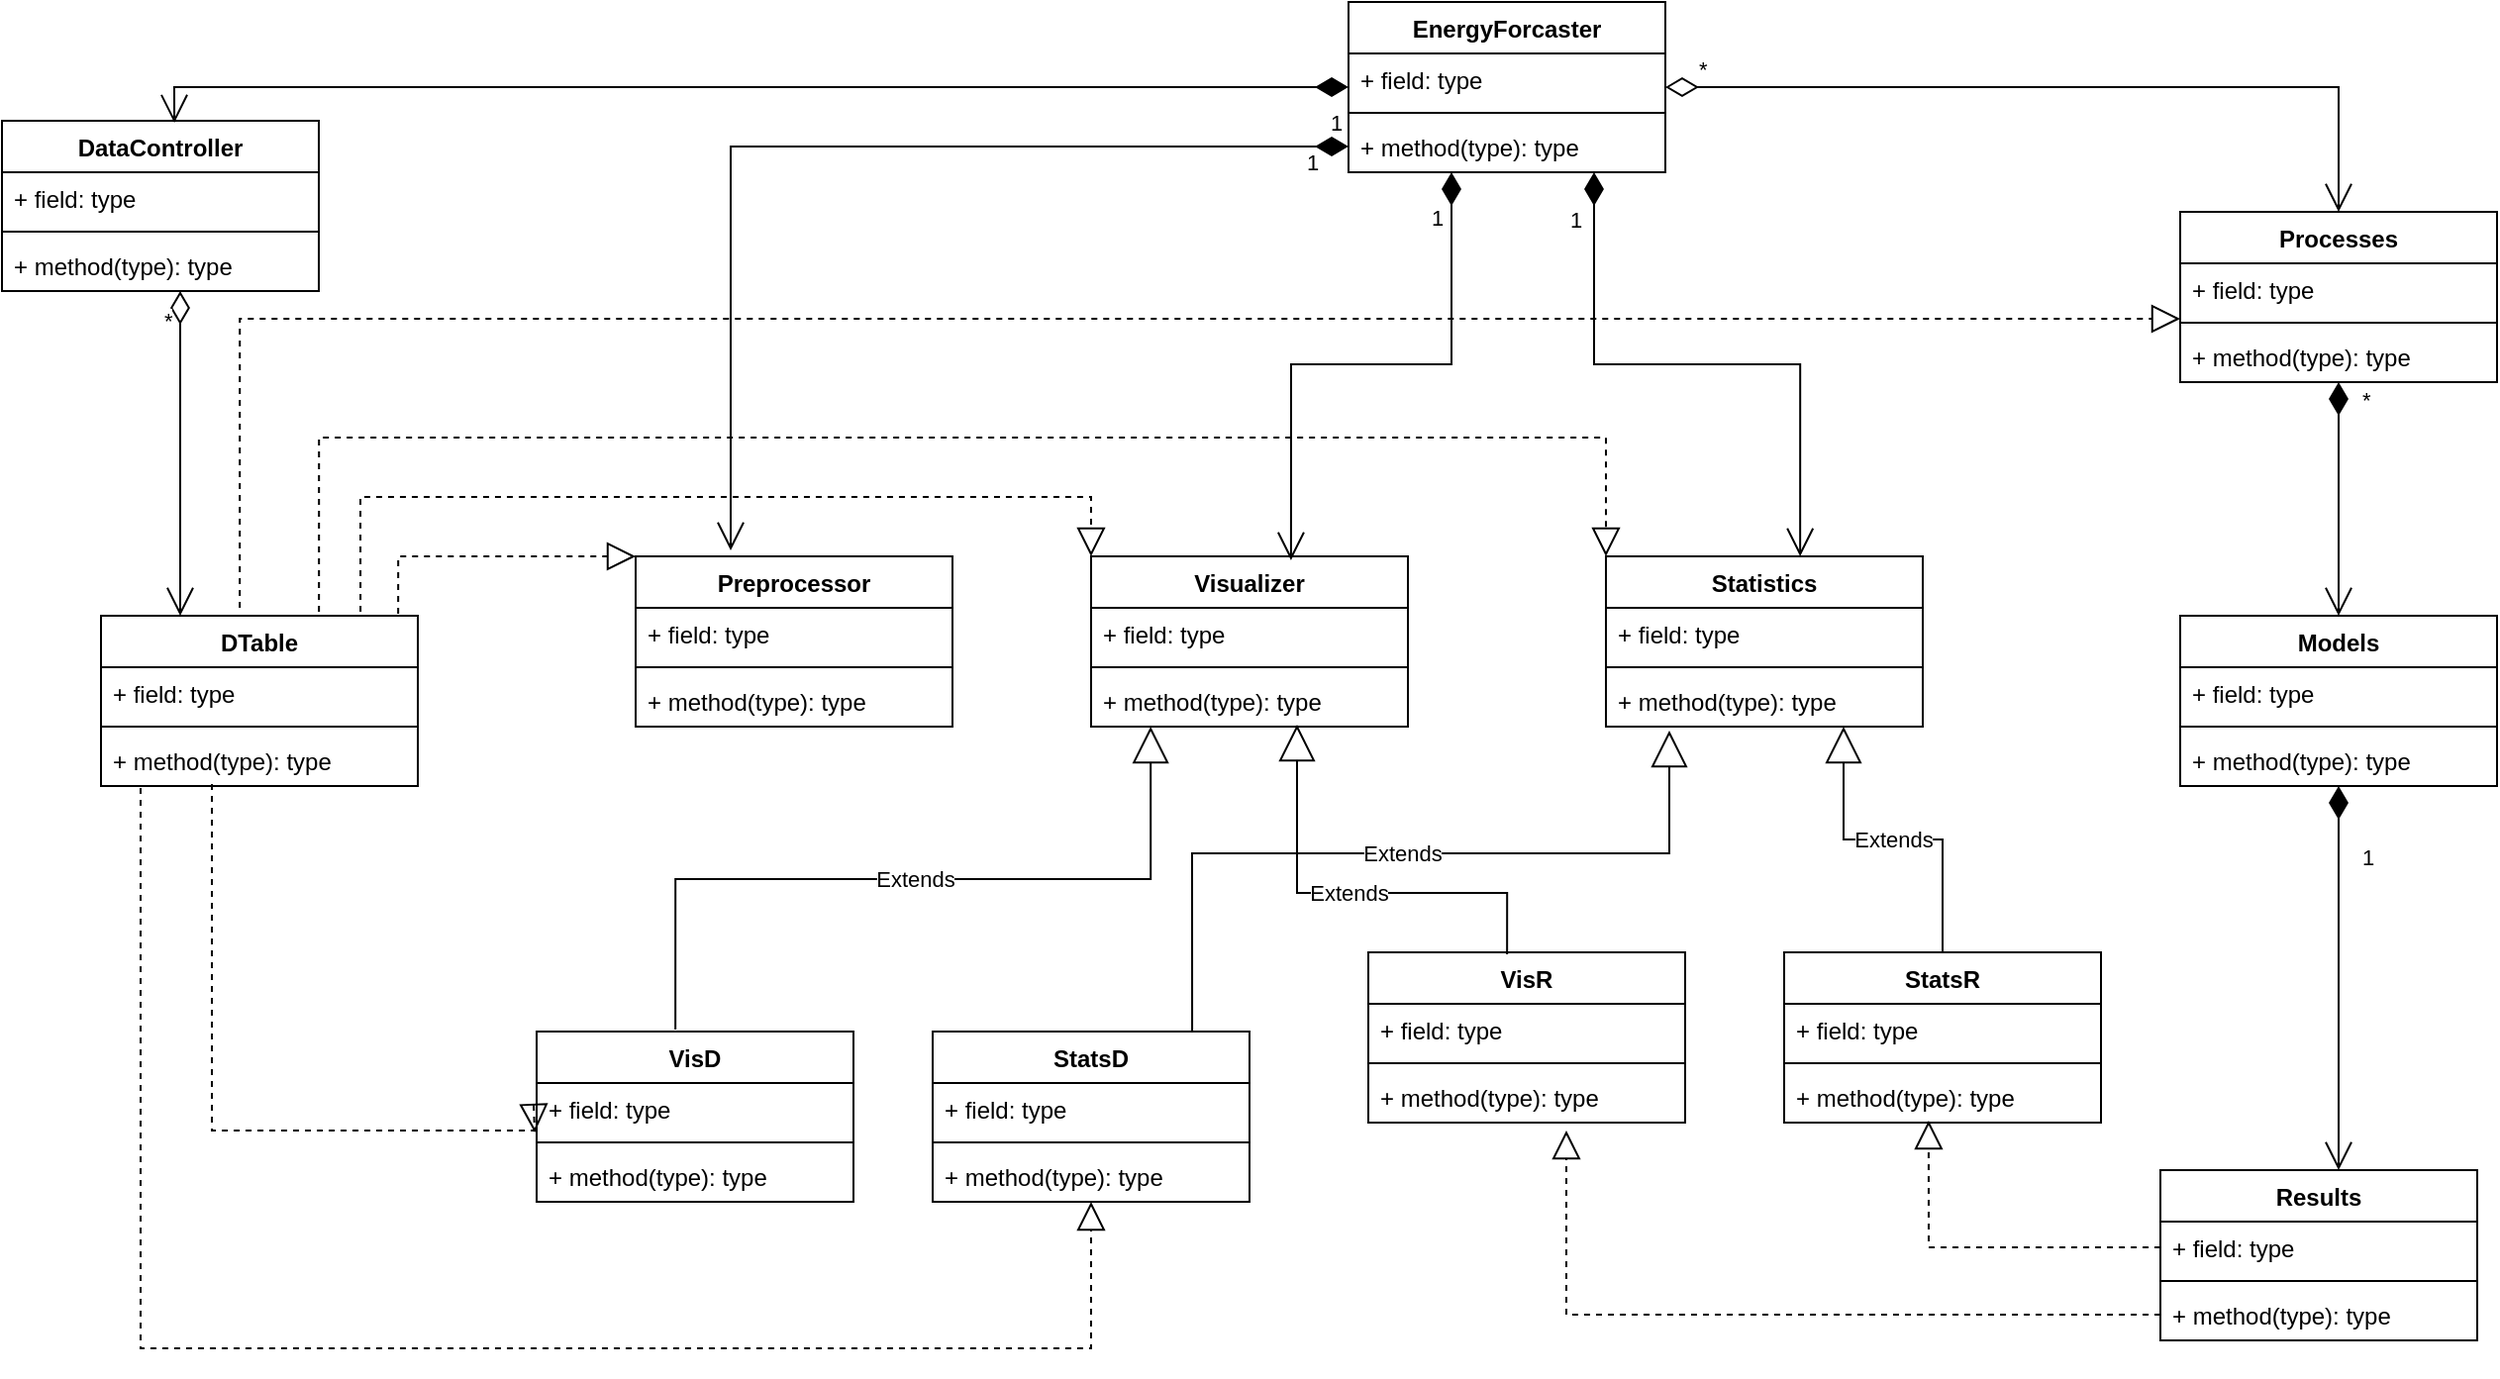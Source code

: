 <mxfile version="22.1.11" type="device">
  <diagram name="Page-1" id="c_1_GIPr5p8lcobKSvgJ">
    <mxGraphModel dx="2924" dy="1067" grid="1" gridSize="10" guides="1" tooltips="1" connect="1" arrows="1" fold="1" page="1" pageScale="1" pageWidth="850" pageHeight="1100" math="0" shadow="0">
      <root>
        <mxCell id="0" />
        <mxCell id="1" parent="0" />
        <mxCell id="y8huF5CCytRGG_Ypmc5D-1" value="EnergyForcaster" style="swimlane;fontStyle=1;align=center;verticalAlign=top;childLayout=stackLayout;horizontal=1;startSize=26;horizontalStack=0;resizeParent=1;resizeParentMax=0;resizeLast=0;collapsible=1;marginBottom=0;whiteSpace=wrap;html=1;" parent="1" vertex="1">
          <mxGeometry x="60" y="20" width="160" height="86" as="geometry" />
        </mxCell>
        <mxCell id="y8huF5CCytRGG_Ypmc5D-2" value="+ field: type" style="text;strokeColor=none;fillColor=none;align=left;verticalAlign=top;spacingLeft=4;spacingRight=4;overflow=hidden;rotatable=0;points=[[0,0.5],[1,0.5]];portConstraint=eastwest;whiteSpace=wrap;html=1;" parent="y8huF5CCytRGG_Ypmc5D-1" vertex="1">
          <mxGeometry y="26" width="160" height="26" as="geometry" />
        </mxCell>
        <mxCell id="y8huF5CCytRGG_Ypmc5D-3" value="" style="line;strokeWidth=1;fillColor=none;align=left;verticalAlign=middle;spacingTop=-1;spacingLeft=3;spacingRight=3;rotatable=0;labelPosition=right;points=[];portConstraint=eastwest;strokeColor=inherit;" parent="y8huF5CCytRGG_Ypmc5D-1" vertex="1">
          <mxGeometry y="52" width="160" height="8" as="geometry" />
        </mxCell>
        <mxCell id="y8huF5CCytRGG_Ypmc5D-4" value="+ method(type): type" style="text;strokeColor=none;fillColor=none;align=left;verticalAlign=top;spacingLeft=4;spacingRight=4;overflow=hidden;rotatable=0;points=[[0,0.5],[1,0.5]];portConstraint=eastwest;whiteSpace=wrap;html=1;" parent="y8huF5CCytRGG_Ypmc5D-1" vertex="1">
          <mxGeometry y="60" width="160" height="26" as="geometry" />
        </mxCell>
        <mxCell id="y8huF5CCytRGG_Ypmc5D-29" value="Preprocessor" style="swimlane;fontStyle=1;align=center;verticalAlign=top;childLayout=stackLayout;horizontal=1;startSize=26;horizontalStack=0;resizeParent=1;resizeParentMax=0;resizeLast=0;collapsible=1;marginBottom=0;whiteSpace=wrap;html=1;" parent="1" vertex="1">
          <mxGeometry x="-300" y="300" width="160" height="86" as="geometry" />
        </mxCell>
        <mxCell id="y8huF5CCytRGG_Ypmc5D-30" value="+ field: type" style="text;strokeColor=none;fillColor=none;align=left;verticalAlign=top;spacingLeft=4;spacingRight=4;overflow=hidden;rotatable=0;points=[[0,0.5],[1,0.5]];portConstraint=eastwest;whiteSpace=wrap;html=1;" parent="y8huF5CCytRGG_Ypmc5D-29" vertex="1">
          <mxGeometry y="26" width="160" height="26" as="geometry" />
        </mxCell>
        <mxCell id="y8huF5CCytRGG_Ypmc5D-31" value="" style="line;strokeWidth=1;fillColor=none;align=left;verticalAlign=middle;spacingTop=-1;spacingLeft=3;spacingRight=3;rotatable=0;labelPosition=right;points=[];portConstraint=eastwest;strokeColor=inherit;" parent="y8huF5CCytRGG_Ypmc5D-29" vertex="1">
          <mxGeometry y="52" width="160" height="8" as="geometry" />
        </mxCell>
        <mxCell id="y8huF5CCytRGG_Ypmc5D-32" value="+ method(type): type" style="text;strokeColor=none;fillColor=none;align=left;verticalAlign=top;spacingLeft=4;spacingRight=4;overflow=hidden;rotatable=0;points=[[0,0.5],[1,0.5]];portConstraint=eastwest;whiteSpace=wrap;html=1;" parent="y8huF5CCytRGG_Ypmc5D-29" vertex="1">
          <mxGeometry y="60" width="160" height="26" as="geometry" />
        </mxCell>
        <mxCell id="y8huF5CCytRGG_Ypmc5D-33" value="Models" style="swimlane;fontStyle=1;align=center;verticalAlign=top;childLayout=stackLayout;horizontal=1;startSize=26;horizontalStack=0;resizeParent=1;resizeParentMax=0;resizeLast=0;collapsible=1;marginBottom=0;whiteSpace=wrap;html=1;" parent="1" vertex="1">
          <mxGeometry x="480" y="330" width="160" height="86" as="geometry" />
        </mxCell>
        <mxCell id="y8huF5CCytRGG_Ypmc5D-34" value="+ field: type" style="text;strokeColor=none;fillColor=none;align=left;verticalAlign=top;spacingLeft=4;spacingRight=4;overflow=hidden;rotatable=0;points=[[0,0.5],[1,0.5]];portConstraint=eastwest;whiteSpace=wrap;html=1;" parent="y8huF5CCytRGG_Ypmc5D-33" vertex="1">
          <mxGeometry y="26" width="160" height="26" as="geometry" />
        </mxCell>
        <mxCell id="y8huF5CCytRGG_Ypmc5D-35" value="" style="line;strokeWidth=1;fillColor=none;align=left;verticalAlign=middle;spacingTop=-1;spacingLeft=3;spacingRight=3;rotatable=0;labelPosition=right;points=[];portConstraint=eastwest;strokeColor=inherit;" parent="y8huF5CCytRGG_Ypmc5D-33" vertex="1">
          <mxGeometry y="52" width="160" height="8" as="geometry" />
        </mxCell>
        <mxCell id="y8huF5CCytRGG_Ypmc5D-36" value="+ method(type): type" style="text;strokeColor=none;fillColor=none;align=left;verticalAlign=top;spacingLeft=4;spacingRight=4;overflow=hidden;rotatable=0;points=[[0,0.5],[1,0.5]];portConstraint=eastwest;whiteSpace=wrap;html=1;" parent="y8huF5CCytRGG_Ypmc5D-33" vertex="1">
          <mxGeometry y="60" width="160" height="26" as="geometry" />
        </mxCell>
        <mxCell id="y8huF5CCytRGG_Ypmc5D-37" value="Visualizer" style="swimlane;fontStyle=1;align=center;verticalAlign=top;childLayout=stackLayout;horizontal=1;startSize=26;horizontalStack=0;resizeParent=1;resizeParentMax=0;resizeLast=0;collapsible=1;marginBottom=0;whiteSpace=wrap;html=1;" parent="1" vertex="1">
          <mxGeometry x="-70" y="300" width="160" height="86" as="geometry" />
        </mxCell>
        <mxCell id="y8huF5CCytRGG_Ypmc5D-38" value="+ field: type" style="text;strokeColor=none;fillColor=none;align=left;verticalAlign=top;spacingLeft=4;spacingRight=4;overflow=hidden;rotatable=0;points=[[0,0.5],[1,0.5]];portConstraint=eastwest;whiteSpace=wrap;html=1;" parent="y8huF5CCytRGG_Ypmc5D-37" vertex="1">
          <mxGeometry y="26" width="160" height="26" as="geometry" />
        </mxCell>
        <mxCell id="y8huF5CCytRGG_Ypmc5D-39" value="" style="line;strokeWidth=1;fillColor=none;align=left;verticalAlign=middle;spacingTop=-1;spacingLeft=3;spacingRight=3;rotatable=0;labelPosition=right;points=[];portConstraint=eastwest;strokeColor=inherit;" parent="y8huF5CCytRGG_Ypmc5D-37" vertex="1">
          <mxGeometry y="52" width="160" height="8" as="geometry" />
        </mxCell>
        <mxCell id="y8huF5CCytRGG_Ypmc5D-40" value="+ method(type): type" style="text;strokeColor=none;fillColor=none;align=left;verticalAlign=top;spacingLeft=4;spacingRight=4;overflow=hidden;rotatable=0;points=[[0,0.5],[1,0.5]];portConstraint=eastwest;whiteSpace=wrap;html=1;" parent="y8huF5CCytRGG_Ypmc5D-37" vertex="1">
          <mxGeometry y="60" width="160" height="26" as="geometry" />
        </mxCell>
        <mxCell id="y8huF5CCytRGG_Ypmc5D-41" value="Processes" style="swimlane;fontStyle=1;align=center;verticalAlign=top;childLayout=stackLayout;horizontal=1;startSize=26;horizontalStack=0;resizeParent=1;resizeParentMax=0;resizeLast=0;collapsible=1;marginBottom=0;whiteSpace=wrap;html=1;" parent="1" vertex="1">
          <mxGeometry x="480" y="126" width="160" height="86" as="geometry" />
        </mxCell>
        <mxCell id="y8huF5CCytRGG_Ypmc5D-42" value="+ field: type" style="text;strokeColor=none;fillColor=none;align=left;verticalAlign=top;spacingLeft=4;spacingRight=4;overflow=hidden;rotatable=0;points=[[0,0.5],[1,0.5]];portConstraint=eastwest;whiteSpace=wrap;html=1;" parent="y8huF5CCytRGG_Ypmc5D-41" vertex="1">
          <mxGeometry y="26" width="160" height="26" as="geometry" />
        </mxCell>
        <mxCell id="y8huF5CCytRGG_Ypmc5D-43" value="" style="line;strokeWidth=1;fillColor=none;align=left;verticalAlign=middle;spacingTop=-1;spacingLeft=3;spacingRight=3;rotatable=0;labelPosition=right;points=[];portConstraint=eastwest;strokeColor=inherit;" parent="y8huF5CCytRGG_Ypmc5D-41" vertex="1">
          <mxGeometry y="52" width="160" height="8" as="geometry" />
        </mxCell>
        <mxCell id="y8huF5CCytRGG_Ypmc5D-44" value="+ method(type): type" style="text;strokeColor=none;fillColor=none;align=left;verticalAlign=top;spacingLeft=4;spacingRight=4;overflow=hidden;rotatable=0;points=[[0,0.5],[1,0.5]];portConstraint=eastwest;whiteSpace=wrap;html=1;" parent="y8huF5CCytRGG_Ypmc5D-41" vertex="1">
          <mxGeometry y="60" width="160" height="26" as="geometry" />
        </mxCell>
        <mxCell id="y8huF5CCytRGG_Ypmc5D-45" value="DataController" style="swimlane;fontStyle=1;align=center;verticalAlign=top;childLayout=stackLayout;horizontal=1;startSize=26;horizontalStack=0;resizeParent=1;resizeParentMax=0;resizeLast=0;collapsible=1;marginBottom=0;whiteSpace=wrap;html=1;" parent="1" vertex="1">
          <mxGeometry x="-620" y="80" width="160" height="86" as="geometry" />
        </mxCell>
        <mxCell id="y8huF5CCytRGG_Ypmc5D-46" value="+ field: type" style="text;strokeColor=none;fillColor=none;align=left;verticalAlign=top;spacingLeft=4;spacingRight=4;overflow=hidden;rotatable=0;points=[[0,0.5],[1,0.5]];portConstraint=eastwest;whiteSpace=wrap;html=1;" parent="y8huF5CCytRGG_Ypmc5D-45" vertex="1">
          <mxGeometry y="26" width="160" height="26" as="geometry" />
        </mxCell>
        <mxCell id="y8huF5CCytRGG_Ypmc5D-47" value="" style="line;strokeWidth=1;fillColor=none;align=left;verticalAlign=middle;spacingTop=-1;spacingLeft=3;spacingRight=3;rotatable=0;labelPosition=right;points=[];portConstraint=eastwest;strokeColor=inherit;" parent="y8huF5CCytRGG_Ypmc5D-45" vertex="1">
          <mxGeometry y="52" width="160" height="8" as="geometry" />
        </mxCell>
        <mxCell id="y8huF5CCytRGG_Ypmc5D-48" value="+ method(type): type" style="text;strokeColor=none;fillColor=none;align=left;verticalAlign=top;spacingLeft=4;spacingRight=4;overflow=hidden;rotatable=0;points=[[0,0.5],[1,0.5]];portConstraint=eastwest;whiteSpace=wrap;html=1;" parent="y8huF5CCytRGG_Ypmc5D-45" vertex="1">
          <mxGeometry y="60" width="160" height="26" as="geometry" />
        </mxCell>
        <mxCell id="y8huF5CCytRGG_Ypmc5D-49" value="Statistics" style="swimlane;fontStyle=1;align=center;verticalAlign=top;childLayout=stackLayout;horizontal=1;startSize=26;horizontalStack=0;resizeParent=1;resizeParentMax=0;resizeLast=0;collapsible=1;marginBottom=0;whiteSpace=wrap;html=1;" parent="1" vertex="1">
          <mxGeometry x="190" y="300" width="160" height="86" as="geometry" />
        </mxCell>
        <mxCell id="y8huF5CCytRGG_Ypmc5D-50" value="+ field: type" style="text;strokeColor=none;fillColor=none;align=left;verticalAlign=top;spacingLeft=4;spacingRight=4;overflow=hidden;rotatable=0;points=[[0,0.5],[1,0.5]];portConstraint=eastwest;whiteSpace=wrap;html=1;" parent="y8huF5CCytRGG_Ypmc5D-49" vertex="1">
          <mxGeometry y="26" width="160" height="26" as="geometry" />
        </mxCell>
        <mxCell id="y8huF5CCytRGG_Ypmc5D-51" value="" style="line;strokeWidth=1;fillColor=none;align=left;verticalAlign=middle;spacingTop=-1;spacingLeft=3;spacingRight=3;rotatable=0;labelPosition=right;points=[];portConstraint=eastwest;strokeColor=inherit;" parent="y8huF5CCytRGG_Ypmc5D-49" vertex="1">
          <mxGeometry y="52" width="160" height="8" as="geometry" />
        </mxCell>
        <mxCell id="y8huF5CCytRGG_Ypmc5D-52" value="+ method(type): type" style="text;strokeColor=none;fillColor=none;align=left;verticalAlign=top;spacingLeft=4;spacingRight=4;overflow=hidden;rotatable=0;points=[[0,0.5],[1,0.5]];portConstraint=eastwest;whiteSpace=wrap;html=1;" parent="y8huF5CCytRGG_Ypmc5D-49" vertex="1">
          <mxGeometry y="60" width="160" height="26" as="geometry" />
        </mxCell>
        <mxCell id="zQrfv8bIJo7Qn_12knz9-1" value="Results" style="swimlane;fontStyle=1;align=center;verticalAlign=top;childLayout=stackLayout;horizontal=1;startSize=26;horizontalStack=0;resizeParent=1;resizeParentMax=0;resizeLast=0;collapsible=1;marginBottom=0;whiteSpace=wrap;html=1;" parent="1" vertex="1">
          <mxGeometry x="470" y="610" width="160" height="86" as="geometry" />
        </mxCell>
        <mxCell id="zQrfv8bIJo7Qn_12knz9-2" value="+ field: type" style="text;strokeColor=none;fillColor=none;align=left;verticalAlign=top;spacingLeft=4;spacingRight=4;overflow=hidden;rotatable=0;points=[[0,0.5],[1,0.5]];portConstraint=eastwest;whiteSpace=wrap;html=1;" parent="zQrfv8bIJo7Qn_12knz9-1" vertex="1">
          <mxGeometry y="26" width="160" height="26" as="geometry" />
        </mxCell>
        <mxCell id="zQrfv8bIJo7Qn_12knz9-3" value="" style="line;strokeWidth=1;fillColor=none;align=left;verticalAlign=middle;spacingTop=-1;spacingLeft=3;spacingRight=3;rotatable=0;labelPosition=right;points=[];portConstraint=eastwest;strokeColor=inherit;" parent="zQrfv8bIJo7Qn_12knz9-1" vertex="1">
          <mxGeometry y="52" width="160" height="8" as="geometry" />
        </mxCell>
        <mxCell id="zQrfv8bIJo7Qn_12knz9-4" value="+ method(type): type" style="text;strokeColor=none;fillColor=none;align=left;verticalAlign=top;spacingLeft=4;spacingRight=4;overflow=hidden;rotatable=0;points=[[0,0.5],[1,0.5]];portConstraint=eastwest;whiteSpace=wrap;html=1;" parent="zQrfv8bIJo7Qn_12knz9-1" vertex="1">
          <mxGeometry y="60" width="160" height="26" as="geometry" />
        </mxCell>
        <mxCell id="zQrfv8bIJo7Qn_12knz9-5" value="*" style="endArrow=open;html=1;endSize=12;startArrow=diamondThin;startSize=14;startFill=0;edgeStyle=orthogonalEdgeStyle;align=left;verticalAlign=bottom;rounded=0;" parent="1" source="y8huF5CCytRGG_Ypmc5D-1" target="y8huF5CCytRGG_Ypmc5D-41" edge="1">
          <mxGeometry x="-0.929" relative="1" as="geometry">
            <mxPoint x="450" y="170" as="sourcePoint" />
            <mxPoint x="610" y="170" as="targetPoint" />
            <mxPoint as="offset" />
          </mxGeometry>
        </mxCell>
        <mxCell id="zQrfv8bIJo7Qn_12knz9-7" value="1" style="endArrow=open;html=1;endSize=12;startArrow=diamondThin;startSize=14;startFill=1;edgeStyle=orthogonalEdgeStyle;align=left;verticalAlign=bottom;rounded=0;entryX=0.544;entryY=0.012;entryDx=0;entryDy=0;entryPerimeter=0;" parent="1" source="y8huF5CCytRGG_Ypmc5D-1" target="y8huF5CCytRGG_Ypmc5D-45" edge="1">
          <mxGeometry x="-0.963" y="27" relative="1" as="geometry">
            <mxPoint x="10" y="62.5" as="sourcePoint" />
            <mxPoint x="-150" y="62.5" as="targetPoint" />
            <mxPoint as="offset" />
          </mxGeometry>
        </mxCell>
        <mxCell id="zQrfv8bIJo7Qn_12knz9-8" value="1" style="endArrow=open;html=1;endSize=12;startArrow=diamondThin;startSize=14;startFill=1;edgeStyle=orthogonalEdgeStyle;align=left;verticalAlign=bottom;rounded=0;entryX=0.613;entryY=0;entryDx=0;entryDy=0;entryPerimeter=0;exitX=0.775;exitY=1;exitDx=0;exitDy=0;exitPerimeter=0;" parent="1" source="y8huF5CCytRGG_Ypmc5D-4" target="y8huF5CCytRGG_Ypmc5D-49" edge="1">
          <mxGeometry x="-0.782" y="-14" relative="1" as="geometry">
            <mxPoint x="160" y="168.5" as="sourcePoint" />
            <mxPoint x="320" y="168.5" as="targetPoint" />
            <mxPoint as="offset" />
          </mxGeometry>
        </mxCell>
        <mxCell id="zQrfv8bIJo7Qn_12knz9-9" value="1" style="endArrow=open;html=1;endSize=12;startArrow=diamondThin;startSize=14;startFill=1;edgeStyle=orthogonalEdgeStyle;align=left;verticalAlign=bottom;rounded=0;exitX=0.325;exitY=1;exitDx=0;exitDy=0;exitPerimeter=0;entryX=0.631;entryY=0.023;entryDx=0;entryDy=0;entryPerimeter=0;" parent="1" source="y8huF5CCytRGG_Ypmc5D-4" target="y8huF5CCytRGG_Ypmc5D-37" edge="1">
          <mxGeometry x="-0.772" y="-12" relative="1" as="geometry">
            <mxPoint x="110" y="160" as="sourcePoint" />
            <mxPoint x="10" y="230" as="targetPoint" />
            <mxPoint as="offset" />
          </mxGeometry>
        </mxCell>
        <mxCell id="zQrfv8bIJo7Qn_12knz9-10" value="&lt;div&gt;*&lt;/div&gt;" style="endArrow=open;html=1;endSize=12;startArrow=diamondThin;startSize=14;startFill=1;edgeStyle=orthogonalEdgeStyle;align=left;verticalAlign=bottom;rounded=0;exitX=0.5;exitY=1;exitDx=0;exitDy=0;entryX=0.5;entryY=0;entryDx=0;entryDy=0;" parent="1" source="y8huF5CCytRGG_Ypmc5D-41" target="y8huF5CCytRGG_Ypmc5D-33" edge="1">
          <mxGeometry x="-0.695" y="10" relative="1" as="geometry">
            <mxPoint x="720" y="290" as="sourcePoint" />
            <mxPoint x="560" y="290" as="targetPoint" />
            <mxPoint as="offset" />
          </mxGeometry>
        </mxCell>
        <mxCell id="zQrfv8bIJo7Qn_12knz9-11" value="VisR" style="swimlane;fontStyle=1;align=center;verticalAlign=top;childLayout=stackLayout;horizontal=1;startSize=26;horizontalStack=0;resizeParent=1;resizeParentMax=0;resizeLast=0;collapsible=1;marginBottom=0;whiteSpace=wrap;html=1;" parent="1" vertex="1">
          <mxGeometry x="70" y="500" width="160" height="86" as="geometry" />
        </mxCell>
        <mxCell id="zQrfv8bIJo7Qn_12knz9-12" value="+ field: type" style="text;strokeColor=none;fillColor=none;align=left;verticalAlign=top;spacingLeft=4;spacingRight=4;overflow=hidden;rotatable=0;points=[[0,0.5],[1,0.5]];portConstraint=eastwest;whiteSpace=wrap;html=1;" parent="zQrfv8bIJo7Qn_12knz9-11" vertex="1">
          <mxGeometry y="26" width="160" height="26" as="geometry" />
        </mxCell>
        <mxCell id="zQrfv8bIJo7Qn_12knz9-13" value="" style="line;strokeWidth=1;fillColor=none;align=left;verticalAlign=middle;spacingTop=-1;spacingLeft=3;spacingRight=3;rotatable=0;labelPosition=right;points=[];portConstraint=eastwest;strokeColor=inherit;" parent="zQrfv8bIJo7Qn_12knz9-11" vertex="1">
          <mxGeometry y="52" width="160" height="8" as="geometry" />
        </mxCell>
        <mxCell id="zQrfv8bIJo7Qn_12knz9-14" value="+ method(type): type" style="text;strokeColor=none;fillColor=none;align=left;verticalAlign=top;spacingLeft=4;spacingRight=4;overflow=hidden;rotatable=0;points=[[0,0.5],[1,0.5]];portConstraint=eastwest;whiteSpace=wrap;html=1;" parent="zQrfv8bIJo7Qn_12knz9-11" vertex="1">
          <mxGeometry y="60" width="160" height="26" as="geometry" />
        </mxCell>
        <mxCell id="zQrfv8bIJo7Qn_12knz9-15" value="1" style="endArrow=open;html=1;endSize=12;startArrow=diamondThin;startSize=14;startFill=1;edgeStyle=orthogonalEdgeStyle;align=left;verticalAlign=bottom;rounded=0;exitX=0.5;exitY=1;exitDx=0;exitDy=0;" parent="1" source="y8huF5CCytRGG_Ypmc5D-33" edge="1">
          <mxGeometry x="-0.538" y="10" relative="1" as="geometry">
            <mxPoint x="550" y="506" as="sourcePoint" />
            <mxPoint x="560" y="610" as="targetPoint" />
            <mxPoint as="offset" />
            <Array as="points">
              <mxPoint x="560" y="610" />
            </Array>
          </mxGeometry>
        </mxCell>
        <mxCell id="zQrfv8bIJo7Qn_12knz9-16" value="1" style="endArrow=open;html=1;endSize=12;startArrow=diamondThin;startSize=14;startFill=1;edgeStyle=orthogonalEdgeStyle;align=left;verticalAlign=bottom;rounded=0;exitX=0;exitY=0.5;exitDx=0;exitDy=0;entryX=0.3;entryY=-0.035;entryDx=0;entryDy=0;entryPerimeter=0;" parent="1" source="y8huF5CCytRGG_Ypmc5D-4" target="y8huF5CCytRGG_Ypmc5D-29" edge="1">
          <mxGeometry x="-0.909" y="17" relative="1" as="geometry">
            <mxPoint x="-420" y="260" as="sourcePoint" />
            <mxPoint x="-580" y="260" as="targetPoint" />
            <mxPoint as="offset" />
          </mxGeometry>
        </mxCell>
        <mxCell id="zQrfv8bIJo7Qn_12knz9-17" value="StatsR" style="swimlane;fontStyle=1;align=center;verticalAlign=top;childLayout=stackLayout;horizontal=1;startSize=26;horizontalStack=0;resizeParent=1;resizeParentMax=0;resizeLast=0;collapsible=1;marginBottom=0;whiteSpace=wrap;html=1;" parent="1" vertex="1">
          <mxGeometry x="280" y="500" width="160" height="86" as="geometry" />
        </mxCell>
        <mxCell id="zQrfv8bIJo7Qn_12knz9-18" value="+ field: type" style="text;strokeColor=none;fillColor=none;align=left;verticalAlign=top;spacingLeft=4;spacingRight=4;overflow=hidden;rotatable=0;points=[[0,0.5],[1,0.5]];portConstraint=eastwest;whiteSpace=wrap;html=1;" parent="zQrfv8bIJo7Qn_12knz9-17" vertex="1">
          <mxGeometry y="26" width="160" height="26" as="geometry" />
        </mxCell>
        <mxCell id="zQrfv8bIJo7Qn_12knz9-19" value="" style="line;strokeWidth=1;fillColor=none;align=left;verticalAlign=middle;spacingTop=-1;spacingLeft=3;spacingRight=3;rotatable=0;labelPosition=right;points=[];portConstraint=eastwest;strokeColor=inherit;" parent="zQrfv8bIJo7Qn_12knz9-17" vertex="1">
          <mxGeometry y="52" width="160" height="8" as="geometry" />
        </mxCell>
        <mxCell id="zQrfv8bIJo7Qn_12knz9-20" value="+ method(type): type" style="text;strokeColor=none;fillColor=none;align=left;verticalAlign=top;spacingLeft=4;spacingRight=4;overflow=hidden;rotatable=0;points=[[0,0.5],[1,0.5]];portConstraint=eastwest;whiteSpace=wrap;html=1;" parent="zQrfv8bIJo7Qn_12knz9-17" vertex="1">
          <mxGeometry y="60" width="160" height="26" as="geometry" />
        </mxCell>
        <mxCell id="zQrfv8bIJo7Qn_12knz9-23" value="Extends" style="endArrow=block;endSize=16;endFill=0;html=1;rounded=0;edgeStyle=orthogonalEdgeStyle;exitX=0.5;exitY=0;exitDx=0;exitDy=0;entryX=0.75;entryY=1;entryDx=0;entryDy=0;" parent="1" source="zQrfv8bIJo7Qn_12knz9-17" target="y8huF5CCytRGG_Ypmc5D-49" edge="1">
          <mxGeometry width="160" relative="1" as="geometry">
            <mxPoint x="20" y="360" as="sourcePoint" />
            <mxPoint x="180" y="360" as="targetPoint" />
          </mxGeometry>
        </mxCell>
        <mxCell id="zQrfv8bIJo7Qn_12knz9-24" value="Extends" style="endArrow=block;endSize=16;endFill=0;html=1;rounded=0;edgeStyle=orthogonalEdgeStyle;exitX=0.438;exitY=0.012;exitDx=0;exitDy=0;exitPerimeter=0;entryX=0.65;entryY=0.962;entryDx=0;entryDy=0;entryPerimeter=0;" parent="1" source="zQrfv8bIJo7Qn_12knz9-11" target="y8huF5CCytRGG_Ypmc5D-40" edge="1">
          <mxGeometry width="160" relative="1" as="geometry">
            <mxPoint x="20" y="360" as="sourcePoint" />
            <mxPoint x="180" y="360" as="targetPoint" />
            <Array as="points">
              <mxPoint x="140" y="470" />
              <mxPoint x="34" y="470" />
            </Array>
          </mxGeometry>
        </mxCell>
        <mxCell id="zQrfv8bIJo7Qn_12knz9-25" value="VisD" style="swimlane;fontStyle=1;align=center;verticalAlign=top;childLayout=stackLayout;horizontal=1;startSize=26;horizontalStack=0;resizeParent=1;resizeParentMax=0;resizeLast=0;collapsible=1;marginBottom=0;whiteSpace=wrap;html=1;" parent="1" vertex="1">
          <mxGeometry x="-350" y="540" width="160" height="86" as="geometry" />
        </mxCell>
        <mxCell id="zQrfv8bIJo7Qn_12knz9-26" value="+ field: type" style="text;strokeColor=none;fillColor=none;align=left;verticalAlign=top;spacingLeft=4;spacingRight=4;overflow=hidden;rotatable=0;points=[[0,0.5],[1,0.5]];portConstraint=eastwest;whiteSpace=wrap;html=1;" parent="zQrfv8bIJo7Qn_12knz9-25" vertex="1">
          <mxGeometry y="26" width="160" height="26" as="geometry" />
        </mxCell>
        <mxCell id="zQrfv8bIJo7Qn_12knz9-27" value="" style="line;strokeWidth=1;fillColor=none;align=left;verticalAlign=middle;spacingTop=-1;spacingLeft=3;spacingRight=3;rotatable=0;labelPosition=right;points=[];portConstraint=eastwest;strokeColor=inherit;" parent="zQrfv8bIJo7Qn_12knz9-25" vertex="1">
          <mxGeometry y="52" width="160" height="8" as="geometry" />
        </mxCell>
        <mxCell id="zQrfv8bIJo7Qn_12knz9-28" value="+ method(type): type" style="text;strokeColor=none;fillColor=none;align=left;verticalAlign=top;spacingLeft=4;spacingRight=4;overflow=hidden;rotatable=0;points=[[0,0.5],[1,0.5]];portConstraint=eastwest;whiteSpace=wrap;html=1;" parent="zQrfv8bIJo7Qn_12knz9-25" vertex="1">
          <mxGeometry y="60" width="160" height="26" as="geometry" />
        </mxCell>
        <mxCell id="zQrfv8bIJo7Qn_12knz9-29" value="StatsD" style="swimlane;fontStyle=1;align=center;verticalAlign=top;childLayout=stackLayout;horizontal=1;startSize=26;horizontalStack=0;resizeParent=1;resizeParentMax=0;resizeLast=0;collapsible=1;marginBottom=0;whiteSpace=wrap;html=1;" parent="1" vertex="1">
          <mxGeometry x="-150" y="540" width="160" height="86" as="geometry" />
        </mxCell>
        <mxCell id="zQrfv8bIJo7Qn_12knz9-30" value="+ field: type" style="text;strokeColor=none;fillColor=none;align=left;verticalAlign=top;spacingLeft=4;spacingRight=4;overflow=hidden;rotatable=0;points=[[0,0.5],[1,0.5]];portConstraint=eastwest;whiteSpace=wrap;html=1;" parent="zQrfv8bIJo7Qn_12knz9-29" vertex="1">
          <mxGeometry y="26" width="160" height="26" as="geometry" />
        </mxCell>
        <mxCell id="zQrfv8bIJo7Qn_12knz9-31" value="" style="line;strokeWidth=1;fillColor=none;align=left;verticalAlign=middle;spacingTop=-1;spacingLeft=3;spacingRight=3;rotatable=0;labelPosition=right;points=[];portConstraint=eastwest;strokeColor=inherit;" parent="zQrfv8bIJo7Qn_12knz9-29" vertex="1">
          <mxGeometry y="52" width="160" height="8" as="geometry" />
        </mxCell>
        <mxCell id="zQrfv8bIJo7Qn_12knz9-32" value="+ method(type): type" style="text;strokeColor=none;fillColor=none;align=left;verticalAlign=top;spacingLeft=4;spacingRight=4;overflow=hidden;rotatable=0;points=[[0,0.5],[1,0.5]];portConstraint=eastwest;whiteSpace=wrap;html=1;" parent="zQrfv8bIJo7Qn_12knz9-29" vertex="1">
          <mxGeometry y="60" width="160" height="26" as="geometry" />
        </mxCell>
        <mxCell id="zQrfv8bIJo7Qn_12knz9-33" value="Extends" style="endArrow=block;endSize=16;endFill=0;html=1;rounded=0;edgeStyle=orthogonalEdgeStyle;exitX=0.438;exitY=-0.012;exitDx=0;exitDy=0;exitPerimeter=0;entryX=0.188;entryY=1;entryDx=0;entryDy=0;entryPerimeter=0;" parent="1" source="zQrfv8bIJo7Qn_12knz9-25" target="y8huF5CCytRGG_Ypmc5D-40" edge="1">
          <mxGeometry width="160" relative="1" as="geometry">
            <mxPoint x="-280" y="390" as="sourcePoint" />
            <mxPoint x="-120" y="390" as="targetPoint" />
          </mxGeometry>
        </mxCell>
        <mxCell id="zQrfv8bIJo7Qn_12knz9-34" value="Extends" style="endArrow=block;endSize=16;endFill=0;html=1;rounded=0;edgeStyle=orthogonalEdgeStyle;entryX=0.2;entryY=1.077;entryDx=0;entryDy=0;exitX=0.819;exitY=0;exitDx=0;exitDy=0;exitPerimeter=0;entryPerimeter=0;" parent="1" source="zQrfv8bIJo7Qn_12knz9-29" target="y8huF5CCytRGG_Ypmc5D-52" edge="1">
          <mxGeometry width="160" relative="1" as="geometry">
            <mxPoint x="-10" y="420" as="sourcePoint" />
            <mxPoint x="180" y="360" as="targetPoint" />
            <Array as="points">
              <mxPoint x="-19" y="450" />
              <mxPoint x="222" y="450" />
            </Array>
          </mxGeometry>
        </mxCell>
        <mxCell id="zQrfv8bIJo7Qn_12knz9-35" value="" style="endArrow=block;dashed=1;endFill=0;endSize=12;html=1;rounded=0;edgeStyle=orthogonalEdgeStyle;entryX=0.456;entryY=0.962;entryDx=0;entryDy=0;entryPerimeter=0;exitX=0;exitY=0.5;exitDx=0;exitDy=0;" parent="1" source="zQrfv8bIJo7Qn_12knz9-2" target="zQrfv8bIJo7Qn_12knz9-20" edge="1">
          <mxGeometry width="160" relative="1" as="geometry">
            <mxPoint x="380" y="670" as="sourcePoint" />
            <mxPoint x="220" y="670" as="targetPoint" />
          </mxGeometry>
        </mxCell>
        <mxCell id="zQrfv8bIJo7Qn_12knz9-36" value="" style="endArrow=block;dashed=1;endFill=0;endSize=12;html=1;rounded=0;edgeStyle=orthogonalEdgeStyle;exitX=0;exitY=0.5;exitDx=0;exitDy=0;entryX=0.625;entryY=1.154;entryDx=0;entryDy=0;entryPerimeter=0;" parent="1" source="zQrfv8bIJo7Qn_12knz9-4" target="zQrfv8bIJo7Qn_12knz9-14" edge="1">
          <mxGeometry width="160" relative="1" as="geometry">
            <mxPoint x="400" y="710" as="sourcePoint" />
            <mxPoint x="240" y="710" as="targetPoint" />
            <Array as="points">
              <mxPoint x="170" y="683" />
            </Array>
          </mxGeometry>
        </mxCell>
        <mxCell id="zQrfv8bIJo7Qn_12knz9-37" value="" style="endArrow=block;dashed=1;endFill=0;endSize=12;html=1;rounded=0;edgeStyle=orthogonalEdgeStyle;entryX=0.5;entryY=1;entryDx=0;entryDy=0;exitX=0.125;exitY=1.038;exitDx=0;exitDy=0;exitPerimeter=0;" parent="1" source="R5_TQleaGKkZz5yxFnMG-5" target="zQrfv8bIJo7Qn_12knz9-29" edge="1">
          <mxGeometry width="160" relative="1" as="geometry">
            <mxPoint x="-300" y="630" as="sourcePoint" />
            <mxPoint x="-140" y="630" as="targetPoint" />
            <Array as="points">
              <mxPoint x="-550" y="700" />
              <mxPoint x="-70" y="700" />
            </Array>
          </mxGeometry>
        </mxCell>
        <mxCell id="zQrfv8bIJo7Qn_12knz9-38" value="" style="endArrow=block;dashed=1;endFill=0;endSize=12;html=1;rounded=0;edgeStyle=orthogonalEdgeStyle;exitX=0.35;exitY=0.962;exitDx=0;exitDy=0;exitPerimeter=0;entryX=-0.006;entryY=0.962;entryDx=0;entryDy=0;entryPerimeter=0;" parent="1" source="R5_TQleaGKkZz5yxFnMG-5" edge="1" target="zQrfv8bIJo7Qn_12knz9-26">
          <mxGeometry width="160" relative="1" as="geometry">
            <mxPoint x="-460" y="360" as="sourcePoint" />
            <mxPoint x="-340" y="520" as="targetPoint" />
            <Array as="points">
              <mxPoint x="-514" y="590" />
            </Array>
          </mxGeometry>
        </mxCell>
        <mxCell id="R5_TQleaGKkZz5yxFnMG-2" value="DTable" style="swimlane;fontStyle=1;align=center;verticalAlign=top;childLayout=stackLayout;horizontal=1;startSize=26;horizontalStack=0;resizeParent=1;resizeParentMax=0;resizeLast=0;collapsible=1;marginBottom=0;whiteSpace=wrap;html=1;" vertex="1" parent="1">
          <mxGeometry x="-570" y="330" width="160" height="86" as="geometry" />
        </mxCell>
        <mxCell id="R5_TQleaGKkZz5yxFnMG-3" value="+ field: type" style="text;strokeColor=none;fillColor=none;align=left;verticalAlign=top;spacingLeft=4;spacingRight=4;overflow=hidden;rotatable=0;points=[[0,0.5],[1,0.5]];portConstraint=eastwest;whiteSpace=wrap;html=1;" vertex="1" parent="R5_TQleaGKkZz5yxFnMG-2">
          <mxGeometry y="26" width="160" height="26" as="geometry" />
        </mxCell>
        <mxCell id="R5_TQleaGKkZz5yxFnMG-4" value="" style="line;strokeWidth=1;fillColor=none;align=left;verticalAlign=middle;spacingTop=-1;spacingLeft=3;spacingRight=3;rotatable=0;labelPosition=right;points=[];portConstraint=eastwest;strokeColor=inherit;" vertex="1" parent="R5_TQleaGKkZz5yxFnMG-2">
          <mxGeometry y="52" width="160" height="8" as="geometry" />
        </mxCell>
        <mxCell id="R5_TQleaGKkZz5yxFnMG-5" value="+ method(type): type" style="text;strokeColor=none;fillColor=none;align=left;verticalAlign=top;spacingLeft=4;spacingRight=4;overflow=hidden;rotatable=0;points=[[0,0.5],[1,0.5]];portConstraint=eastwest;whiteSpace=wrap;html=1;" vertex="1" parent="R5_TQleaGKkZz5yxFnMG-2">
          <mxGeometry y="60" width="160" height="26" as="geometry" />
        </mxCell>
        <mxCell id="R5_TQleaGKkZz5yxFnMG-6" value="" style="endArrow=block;dashed=1;endFill=0;endSize=12;html=1;rounded=0;edgeStyle=orthogonalEdgeStyle;exitX=0.938;exitY=-0.012;exitDx=0;exitDy=0;exitPerimeter=0;" edge="1" parent="1" source="R5_TQleaGKkZz5yxFnMG-2">
          <mxGeometry width="160" relative="1" as="geometry">
            <mxPoint x="-330" y="530" as="sourcePoint" />
            <mxPoint x="-300" y="300" as="targetPoint" />
            <Array as="points">
              <mxPoint x="-420" y="300" />
              <mxPoint x="-300" y="300" />
            </Array>
          </mxGeometry>
        </mxCell>
        <mxCell id="R5_TQleaGKkZz5yxFnMG-7" value="*" style="endArrow=open;html=1;endSize=12;startArrow=diamondThin;startSize=14;startFill=0;edgeStyle=orthogonalEdgeStyle;align=left;verticalAlign=bottom;rounded=0;entryX=0.25;entryY=0;entryDx=0;entryDy=0;" edge="1" parent="1" source="y8huF5CCytRGG_Ypmc5D-48" target="R5_TQleaGKkZz5yxFnMG-2">
          <mxGeometry x="-0.707" y="-10" relative="1" as="geometry">
            <mxPoint x="-530" y="170" as="sourcePoint" />
            <mxPoint x="570" y="136" as="targetPoint" />
            <mxPoint as="offset" />
            <Array as="points">
              <mxPoint x="-530" y="300" />
              <mxPoint x="-530" y="300" />
            </Array>
          </mxGeometry>
        </mxCell>
        <mxCell id="R5_TQleaGKkZz5yxFnMG-8" value="" style="endArrow=block;dashed=1;endFill=0;endSize=12;html=1;rounded=0;edgeStyle=orthogonalEdgeStyle;exitX=0.819;exitY=-0.023;exitDx=0;exitDy=0;entryX=0;entryY=0;entryDx=0;entryDy=0;exitPerimeter=0;" edge="1" parent="1" source="R5_TQleaGKkZz5yxFnMG-2" target="y8huF5CCytRGG_Ypmc5D-37">
          <mxGeometry width="160" relative="1" as="geometry">
            <mxPoint x="-410" y="222" as="sourcePoint" />
            <mxPoint x="-290" y="349" as="targetPoint" />
            <Array as="points">
              <mxPoint x="-439" y="270" />
              <mxPoint x="-70" y="270" />
            </Array>
          </mxGeometry>
        </mxCell>
        <mxCell id="R5_TQleaGKkZz5yxFnMG-9" value="" style="endArrow=block;dashed=1;endFill=0;endSize=12;html=1;rounded=0;edgeStyle=orthogonalEdgeStyle;entryX=0.688;entryY=-0.023;entryDx=0;entryDy=0;entryPerimeter=0;exitX=0.688;exitY=-0.023;exitDx=0;exitDy=0;exitPerimeter=0;" edge="1" parent="1" source="R5_TQleaGKkZz5yxFnMG-2">
          <mxGeometry width="160" relative="1" as="geometry">
            <mxPoint x="-327" y="203" as="sourcePoint" />
            <mxPoint x="190" y="300" as="targetPoint" />
            <Array as="points">
              <mxPoint x="-460" y="240" />
              <mxPoint x="190" y="240" />
            </Array>
          </mxGeometry>
        </mxCell>
        <mxCell id="R5_TQleaGKkZz5yxFnMG-10" value="" style="endArrow=block;dashed=1;endFill=0;endSize=12;html=1;rounded=0;edgeStyle=orthogonalEdgeStyle;exitX=0.438;exitY=-0.047;exitDx=0;exitDy=0;exitPerimeter=0;" edge="1" parent="1" source="R5_TQleaGKkZz5yxFnMG-2">
          <mxGeometry width="160" relative="1" as="geometry">
            <mxPoint x="-410" y="339" as="sourcePoint" />
            <mxPoint x="480" y="180" as="targetPoint" />
            <Array as="points">
              <mxPoint x="-500" y="180" />
              <mxPoint x="480" y="180" />
            </Array>
          </mxGeometry>
        </mxCell>
      </root>
    </mxGraphModel>
  </diagram>
</mxfile>
